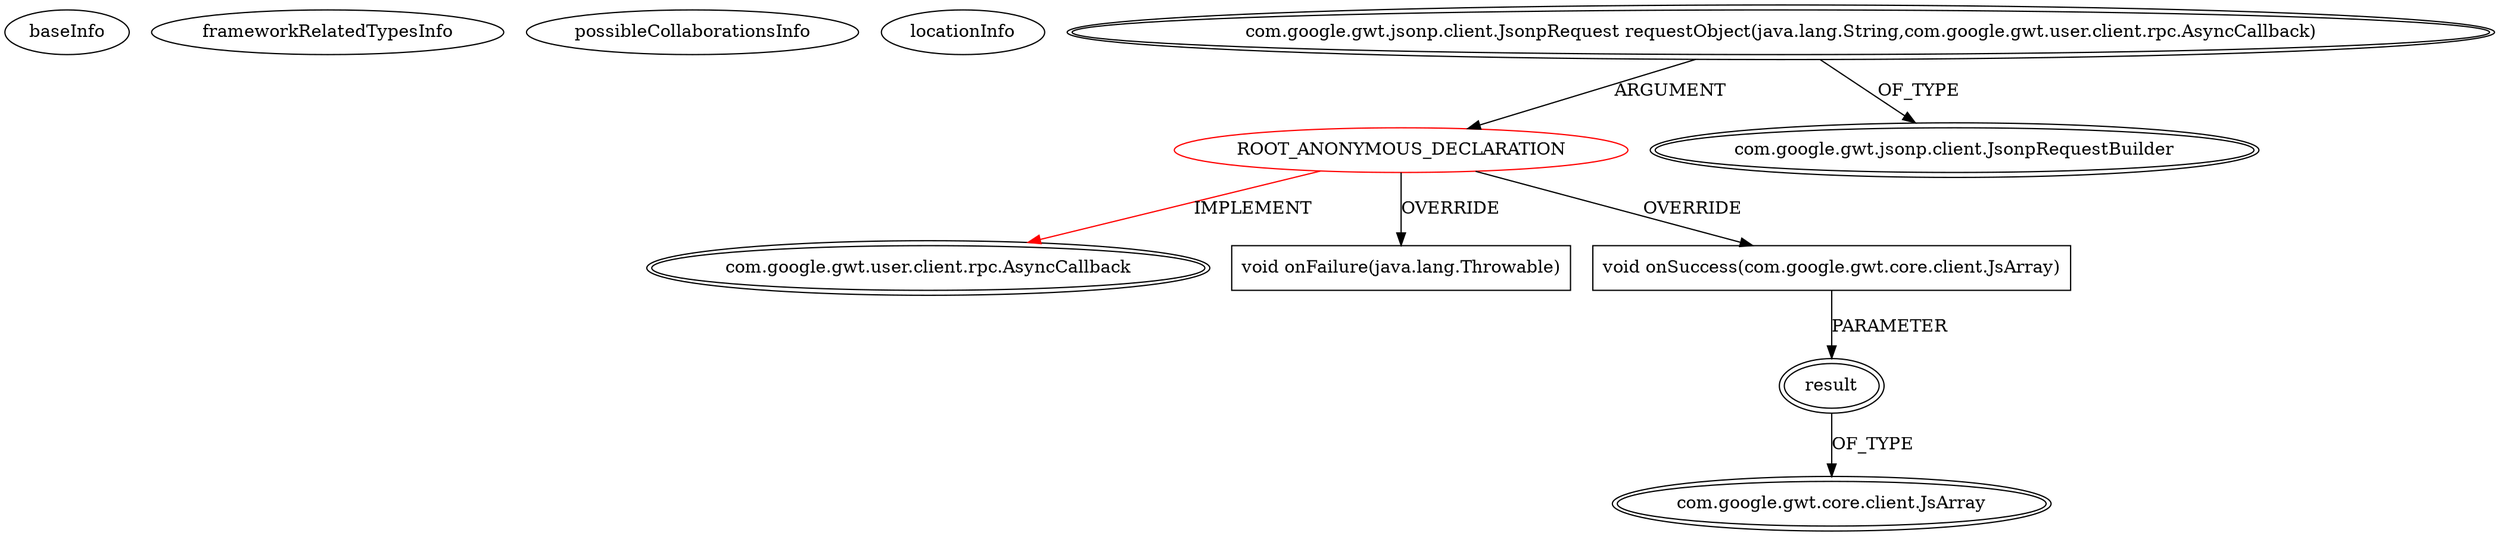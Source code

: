 digraph {
baseInfo[graphId=3358,category="extension_graph",isAnonymous=true,possibleRelation=false]
frameworkRelatedTypesInfo[0="com.google.gwt.user.client.rpc.AsyncCallback"]
possibleCollaborationsInfo[]
locationInfo[projectName="karandit-gwt-sandbox",filePath="/karandit-gwt-sandbox/gwt-sandbox-master/src/hu/evosoft/eo/downloadstats/client/StatisticsByTimeWithRangePanel.java",contextSignature="void loadData(com.googlecode.gwt.charts.client.DataTable)",graphId="3358"]
0[label="ROOT_ANONYMOUS_DECLARATION",vertexType="ROOT_ANONYMOUS_DECLARATION",isFrameworkType=false,color=red]
1[label="com.google.gwt.user.client.rpc.AsyncCallback",vertexType="FRAMEWORK_INTERFACE_TYPE",isFrameworkType=true,peripheries=2]
2[label="com.google.gwt.jsonp.client.JsonpRequest requestObject(java.lang.String,com.google.gwt.user.client.rpc.AsyncCallback)",vertexType="OUTSIDE_CALL",isFrameworkType=true,peripheries=2]
3[label="com.google.gwt.jsonp.client.JsonpRequestBuilder",vertexType="FRAMEWORK_CLASS_TYPE",isFrameworkType=true,peripheries=2]
4[label="void onFailure(java.lang.Throwable)",vertexType="OVERRIDING_METHOD_DECLARATION",isFrameworkType=false,shape=box]
5[label="void onSuccess(com.google.gwt.core.client.JsArray)",vertexType="OVERRIDING_METHOD_DECLARATION",isFrameworkType=false,shape=box]
6[label="result",vertexType="PARAMETER_DECLARATION",isFrameworkType=true,peripheries=2]
7[label="com.google.gwt.core.client.JsArray",vertexType="FRAMEWORK_CLASS_TYPE",isFrameworkType=true,peripheries=2]
0->1[label="IMPLEMENT",color=red]
2->0[label="ARGUMENT"]
2->3[label="OF_TYPE"]
0->4[label="OVERRIDE"]
0->5[label="OVERRIDE"]
6->7[label="OF_TYPE"]
5->6[label="PARAMETER"]
}
